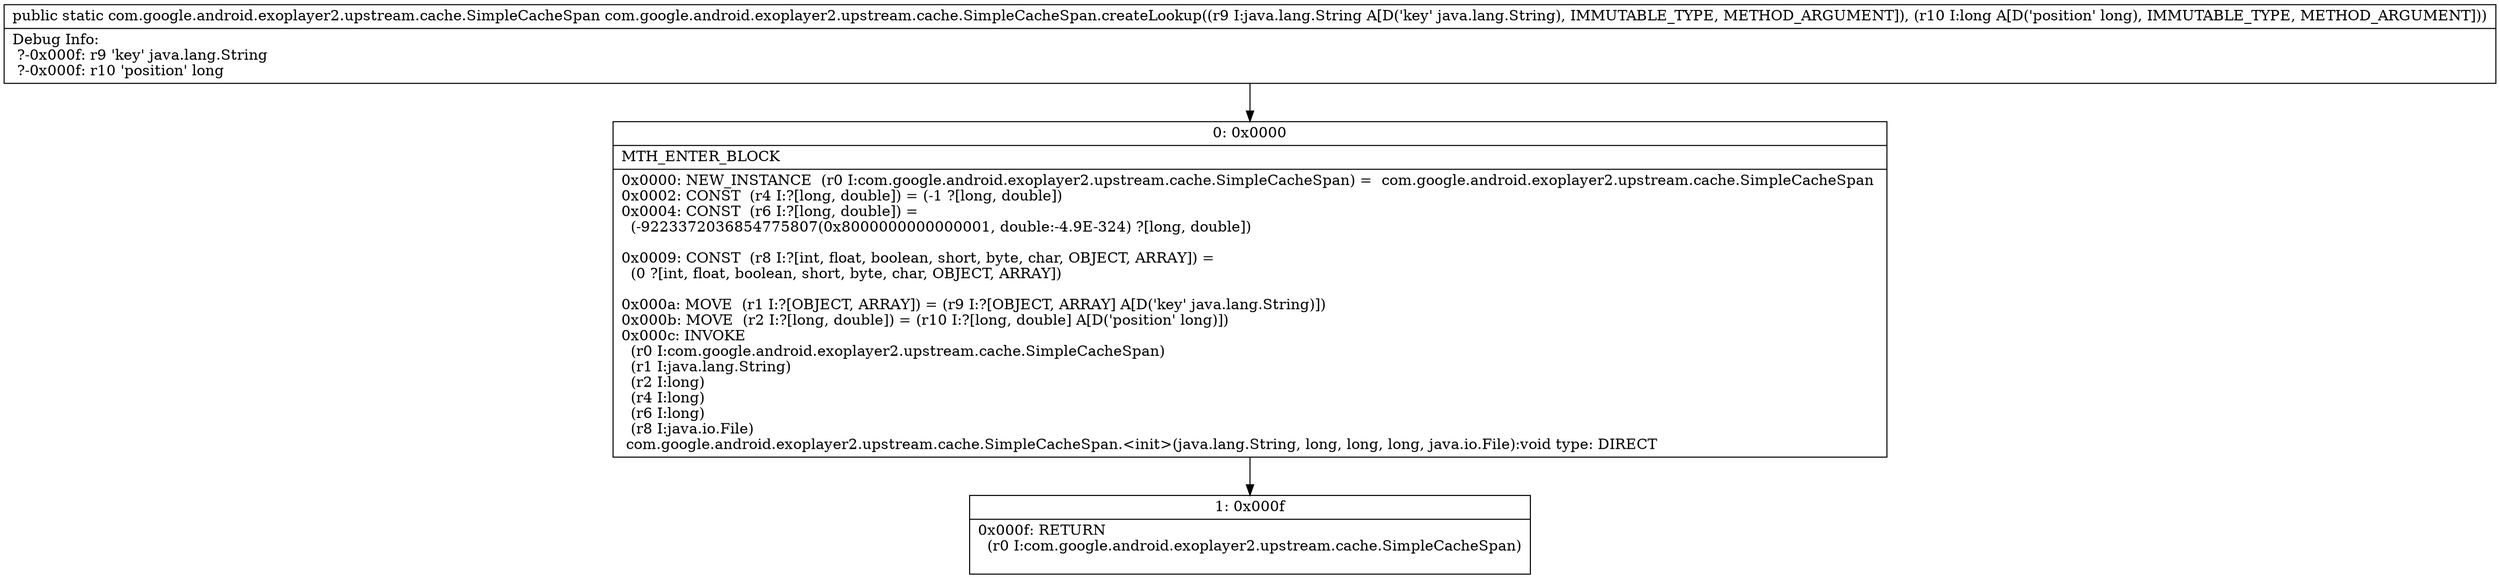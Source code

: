 digraph "CFG forcom.google.android.exoplayer2.upstream.cache.SimpleCacheSpan.createLookup(Ljava\/lang\/String;J)Lcom\/google\/android\/exoplayer2\/upstream\/cache\/SimpleCacheSpan;" {
Node_0 [shape=record,label="{0\:\ 0x0000|MTH_ENTER_BLOCK\l|0x0000: NEW_INSTANCE  (r0 I:com.google.android.exoplayer2.upstream.cache.SimpleCacheSpan) =  com.google.android.exoplayer2.upstream.cache.SimpleCacheSpan \l0x0002: CONST  (r4 I:?[long, double]) = (\-1 ?[long, double]) \l0x0004: CONST  (r6 I:?[long, double]) = \l  (\-9223372036854775807(0x8000000000000001, double:\-4.9E\-324) ?[long, double])\l \l0x0009: CONST  (r8 I:?[int, float, boolean, short, byte, char, OBJECT, ARRAY]) = \l  (0 ?[int, float, boolean, short, byte, char, OBJECT, ARRAY])\l \l0x000a: MOVE  (r1 I:?[OBJECT, ARRAY]) = (r9 I:?[OBJECT, ARRAY] A[D('key' java.lang.String)]) \l0x000b: MOVE  (r2 I:?[long, double]) = (r10 I:?[long, double] A[D('position' long)]) \l0x000c: INVOKE  \l  (r0 I:com.google.android.exoplayer2.upstream.cache.SimpleCacheSpan)\l  (r1 I:java.lang.String)\l  (r2 I:long)\l  (r4 I:long)\l  (r6 I:long)\l  (r8 I:java.io.File)\l com.google.android.exoplayer2.upstream.cache.SimpleCacheSpan.\<init\>(java.lang.String, long, long, long, java.io.File):void type: DIRECT \l}"];
Node_1 [shape=record,label="{1\:\ 0x000f|0x000f: RETURN  \l  (r0 I:com.google.android.exoplayer2.upstream.cache.SimpleCacheSpan)\l \l}"];
MethodNode[shape=record,label="{public static com.google.android.exoplayer2.upstream.cache.SimpleCacheSpan com.google.android.exoplayer2.upstream.cache.SimpleCacheSpan.createLookup((r9 I:java.lang.String A[D('key' java.lang.String), IMMUTABLE_TYPE, METHOD_ARGUMENT]), (r10 I:long A[D('position' long), IMMUTABLE_TYPE, METHOD_ARGUMENT]))  | Debug Info:\l  ?\-0x000f: r9 'key' java.lang.String\l  ?\-0x000f: r10 'position' long\l}"];
MethodNode -> Node_0;
Node_0 -> Node_1;
}

